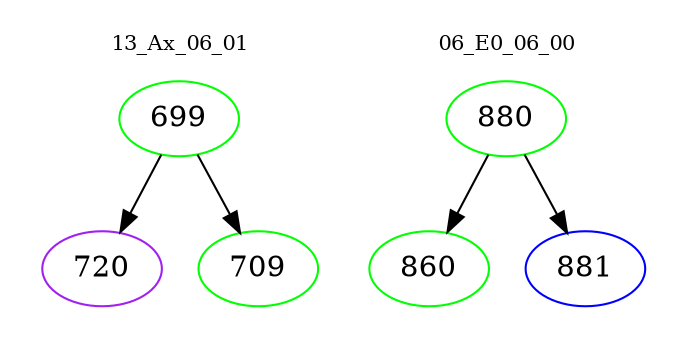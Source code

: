 digraph{
subgraph cluster_0 {
color = white
label = "13_Ax_06_01";
fontsize=10;
T0_699 [label="699", color="green"]
T0_699 -> T0_720 [color="black"]
T0_720 [label="720", color="purple"]
T0_699 -> T0_709 [color="black"]
T0_709 [label="709", color="green"]
}
subgraph cluster_1 {
color = white
label = "06_E0_06_00";
fontsize=10;
T1_880 [label="880", color="green"]
T1_880 -> T1_860 [color="black"]
T1_860 [label="860", color="green"]
T1_880 -> T1_881 [color="black"]
T1_881 [label="881", color="blue"]
}
}
